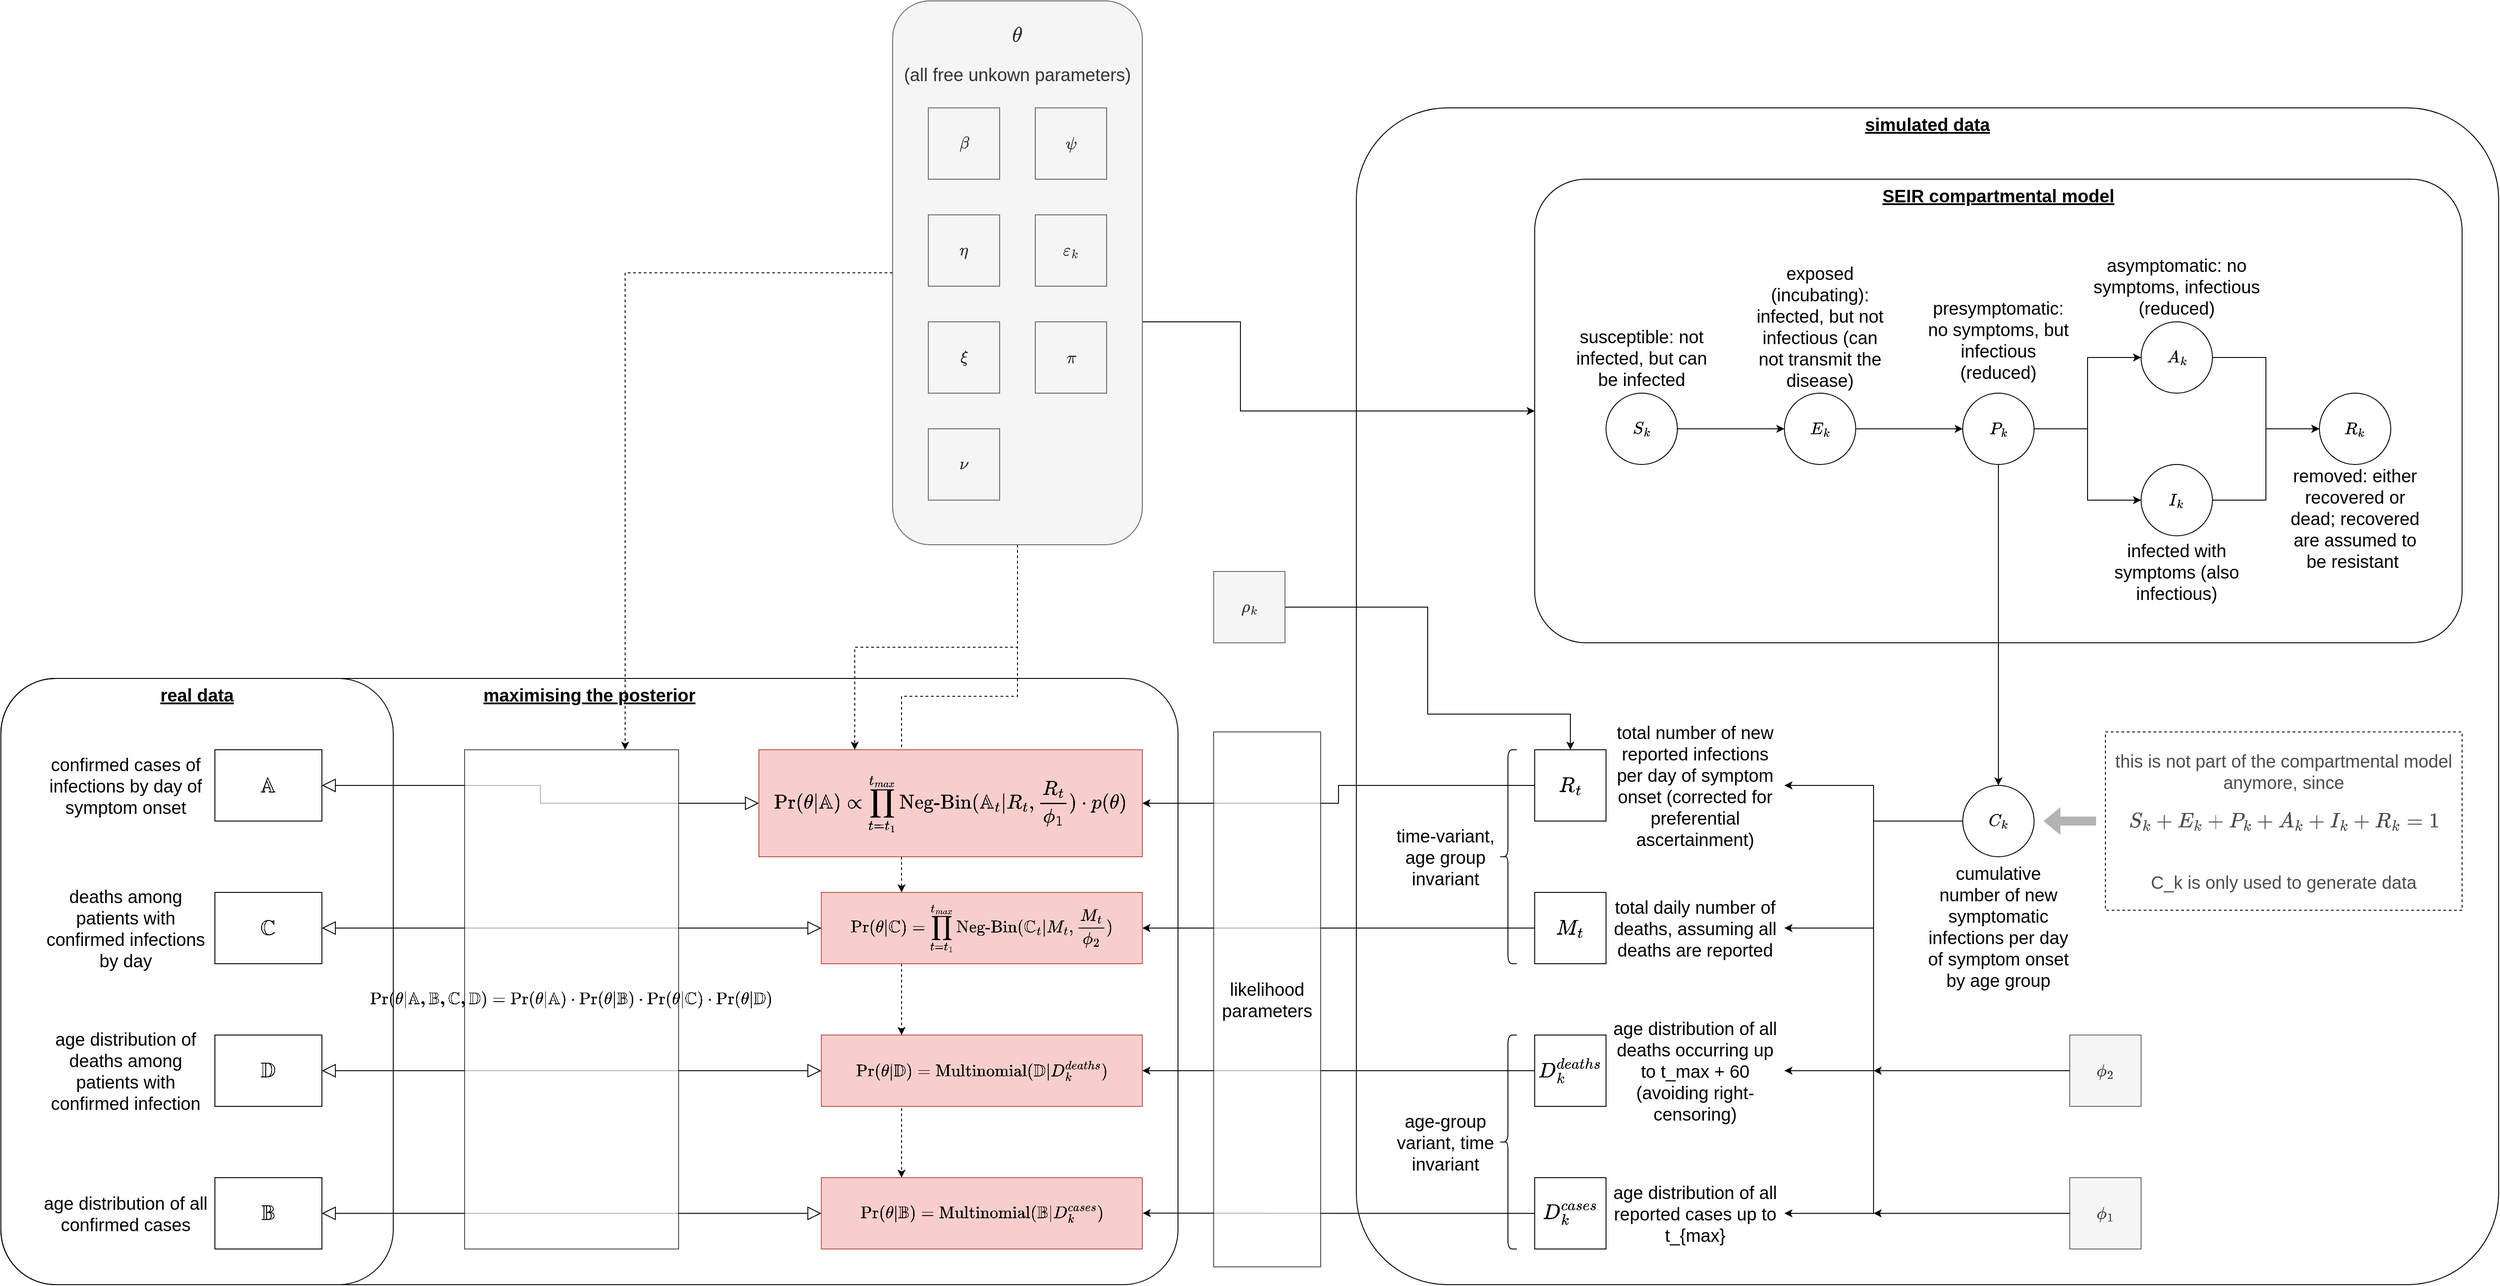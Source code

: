 <mxfile version="13.3.1" type="device"><diagram id="WM-_HWU5ha4iczzQkgcp" name="Page-1"><mxGraphModel dx="5316" dy="2770" grid="0" gridSize="10" guides="1" tooltips="1" connect="1" arrows="1" fold="1" page="0" pageScale="1" pageWidth="827" pageHeight="1169" math="1" shadow="0"><root><mxCell id="0"/><mxCell id="1" parent="0"/><mxCell id="oSj1V4NzilKRoRHE-HHd-1" value="&lt;b style=&quot;font-size: 20px&quot;&gt;&lt;u style=&quot;font-size: 20px&quot;&gt;real data&lt;/u&gt;&lt;/b&gt;" style="rounded=1;whiteSpace=wrap;html=1;verticalAlign=top;fillColor=none;fontSize=20;arcSize=14;" parent="1" vertex="1"><mxGeometry x="-2240" y="-400" width="440" height="680" as="geometry"/></mxCell><mxCell id="oSj1V4NzilKRoRHE-HHd-5" style="edgeStyle=orthogonalEdgeStyle;rounded=0;orthogonalLoop=1;jettySize=auto;html=1;exitX=0.5;exitY=1;exitDx=0;exitDy=0;fontSize=20;dashed=1;entryX=0.25;entryY=0;entryDx=0;entryDy=0;" parent="1" source="k5dMfu0cKbWw9vWfTIvT-12" target="LFrjlVo5sZ67YK8wQ7Vh-70" edge="1"><mxGeometry relative="1" as="geometry"><mxPoint x="-1090.0" y="-430.0" as="sourcePoint"/><mxPoint x="-1220" y="-310" as="targetPoint"/><Array as="points"><mxPoint x="-1100" y="-380"/><mxPoint x="-1230" y="-380"/></Array></mxGeometry></mxCell><mxCell id="oSj1V4NzilKRoRHE-HHd-6" style="edgeStyle=orthogonalEdgeStyle;rounded=0;orthogonalLoop=1;jettySize=auto;html=1;exitX=0.5;exitY=1;exitDx=0;exitDy=0;fontSize=20;dashed=1;entryX=0.25;entryY=0;entryDx=0;entryDy=0;" parent="1" source="k5dMfu0cKbWw9vWfTIvT-12" target="LFrjlVo5sZ67YK8wQ7Vh-69" edge="1"><mxGeometry relative="1" as="geometry"><mxPoint x="-1080.0" y="-420.0" as="sourcePoint"/><mxPoint x="-1210" y="-300" as="targetPoint"/><Array as="points"><mxPoint x="-1100" y="-380"/><mxPoint x="-1230" y="-380"/></Array></mxGeometry></mxCell><mxCell id="oSj1V4NzilKRoRHE-HHd-4" style="edgeStyle=orthogonalEdgeStyle;rounded=0;orthogonalLoop=1;jettySize=auto;html=1;exitX=0.5;exitY=1;exitDx=0;exitDy=0;fontSize=20;dashed=1;entryX=0.25;entryY=0;entryDx=0;entryDy=0;" parent="1" source="k5dMfu0cKbWw9vWfTIvT-12" target="LFrjlVo5sZ67YK8wQ7Vh-67" edge="1"><mxGeometry relative="1" as="geometry"><mxPoint x="-1090.0" y="-430.0" as="sourcePoint"/><mxPoint x="-1220" y="-310" as="targetPoint"/><Array as="points"><mxPoint x="-1100" y="-380"/><mxPoint x="-1230" y="-380"/></Array></mxGeometry></mxCell><mxCell id="LFrjlVo5sZ67YK8wQ7Vh-91" value="&lt;b style=&quot;font-size: 20px&quot;&gt;&lt;u style=&quot;font-size: 20px&quot;&gt;maximising the posterior&lt;/u&gt;&lt;/b&gt;" style="rounded=1;whiteSpace=wrap;html=1;verticalAlign=top;fillColor=none;fontSize=20;arcSize=9;" parent="1" vertex="1"><mxGeometry x="-2240" y="-400" width="1320" height="680" as="geometry"/></mxCell><mxCell id="LFrjlVo5sZ67YK8wQ7Vh-61" value="&lt;b style=&quot;font-size: 20px&quot;&gt;&lt;u style=&quot;font-size: 20px&quot;&gt;simulated data&lt;/u&gt;&lt;/b&gt;" style="rounded=1;whiteSpace=wrap;html=1;verticalAlign=top;fillColor=none;fontSize=20;arcSize=8;" parent="1" vertex="1"><mxGeometry x="-720" y="-1040" width="1281" height="1320" as="geometry"/></mxCell><mxCell id="LFrjlVo5sZ67YK8wQ7Vh-18" value="&lt;b style=&quot;font-size: 20px;&quot;&gt;&lt;u style=&quot;font-size: 20px;&quot;&gt;SEIR compartmental model&lt;/u&gt;&lt;/b&gt;" style="rounded=1;whiteSpace=wrap;html=1;verticalAlign=top;fillColor=none;fontSize=20;arcSize=11;" parent="1" vertex="1"><mxGeometry x="-520" y="-960" width="1040" height="520" as="geometry"/></mxCell><mxCell id="LFrjlVo5sZ67YK8wQ7Vh-19" style="edgeStyle=orthogonalEdgeStyle;rounded=0;orthogonalLoop=1;jettySize=auto;html=1;exitX=1;exitY=0.5;exitDx=0;exitDy=0;entryX=0;entryY=0.5;entryDx=0;entryDy=0;" parent="1" source="LFrjlVo5sZ67YK8wQ7Vh-20" target="LFrjlVo5sZ67YK8wQ7Vh-23" edge="1"><mxGeometry relative="1" as="geometry"/></mxCell><mxCell id="LFrjlVo5sZ67YK8wQ7Vh-20" value="$$S_k$$" style="ellipse;whiteSpace=wrap;html=1;aspect=fixed;shadow=0;labelBackgroundColor=none;fontSize=16;align=center;" parent="1" vertex="1"><mxGeometry x="-440" y="-720" width="80" height="80" as="geometry"/></mxCell><mxCell id="LFrjlVo5sZ67YK8wQ7Vh-21" style="edgeStyle=orthogonalEdgeStyle;rounded=0;orthogonalLoop=1;jettySize=auto;html=1;exitX=1;exitY=0.5;exitDx=0;exitDy=0;entryX=0;entryY=0.5;entryDx=0;entryDy=0;" parent="1" source="LFrjlVo5sZ67YK8wQ7Vh-23" target="LFrjlVo5sZ67YK8wQ7Vh-26" edge="1"><mxGeometry relative="1" as="geometry"/></mxCell><mxCell id="LFrjlVo5sZ67YK8wQ7Vh-22" style="edgeStyle=orthogonalEdgeStyle;rounded=0;orthogonalLoop=1;jettySize=auto;html=1;exitX=0.5;exitY=1;exitDx=0;exitDy=0;entryX=0.5;entryY=0;entryDx=0;entryDy=0;" parent="1" source="LFrjlVo5sZ67YK8wQ7Vh-26" target="LFrjlVo5sZ67YK8wQ7Vh-29" edge="1"><mxGeometry relative="1" as="geometry"/></mxCell><mxCell id="LFrjlVo5sZ67YK8wQ7Vh-23" value="$$E_k$$" style="ellipse;whiteSpace=wrap;html=1;aspect=fixed;shadow=0;labelBackgroundColor=none;fontSize=16;align=center;" parent="1" vertex="1"><mxGeometry x="-240" y="-720" width="80" height="80" as="geometry"/></mxCell><mxCell id="LFrjlVo5sZ67YK8wQ7Vh-24" style="edgeStyle=orthogonalEdgeStyle;rounded=0;orthogonalLoop=1;jettySize=auto;html=1;exitX=1;exitY=0.5;exitDx=0;exitDy=0;entryX=0;entryY=0.5;entryDx=0;entryDy=0;" parent="1" source="LFrjlVo5sZ67YK8wQ7Vh-26" target="LFrjlVo5sZ67YK8wQ7Vh-28" edge="1"><mxGeometry relative="1" as="geometry"/></mxCell><mxCell id="LFrjlVo5sZ67YK8wQ7Vh-25" style="edgeStyle=orthogonalEdgeStyle;rounded=0;orthogonalLoop=1;jettySize=auto;html=1;exitX=1;exitY=0.5;exitDx=0;exitDy=0;entryX=0;entryY=0.5;entryDx=0;entryDy=0;" parent="1" source="LFrjlVo5sZ67YK8wQ7Vh-26" target="LFrjlVo5sZ67YK8wQ7Vh-32" edge="1"><mxGeometry relative="1" as="geometry"/></mxCell><mxCell id="LFrjlVo5sZ67YK8wQ7Vh-26" value="$$P_k$$" style="ellipse;whiteSpace=wrap;html=1;aspect=fixed;shadow=0;labelBackgroundColor=none;fontSize=16;align=center;" parent="1" vertex="1"><mxGeometry x="-40" y="-720" width="80" height="80" as="geometry"/></mxCell><mxCell id="LFrjlVo5sZ67YK8wQ7Vh-27" style="edgeStyle=orthogonalEdgeStyle;rounded=0;orthogonalLoop=1;jettySize=auto;html=1;exitX=1;exitY=0.5;exitDx=0;exitDy=0;entryX=0;entryY=0.5;entryDx=0;entryDy=0;" parent="1" source="LFrjlVo5sZ67YK8wQ7Vh-28" target="LFrjlVo5sZ67YK8wQ7Vh-30" edge="1"><mxGeometry relative="1" as="geometry"/></mxCell><mxCell id="LFrjlVo5sZ67YK8wQ7Vh-28" value="$$A_k$$" style="ellipse;whiteSpace=wrap;html=1;aspect=fixed;shadow=0;labelBackgroundColor=none;fontSize=16;align=center;" parent="1" vertex="1"><mxGeometry x="160" y="-800" width="80" height="80" as="geometry"/></mxCell><mxCell id="LFrjlVo5sZ67YK8wQ7Vh-56" style="edgeStyle=orthogonalEdgeStyle;rounded=0;orthogonalLoop=1;jettySize=auto;html=1;exitX=0;exitY=0.5;exitDx=0;exitDy=0;fillColor=#B3B3B3;fontSize=20;fontColor=#4D4D4D;entryX=1;entryY=0.5;entryDx=0;entryDy=0;" parent="1" source="LFrjlVo5sZ67YK8wQ7Vh-29" target="LFrjlVo5sZ67YK8wQ7Vh-49" edge="1"><mxGeometry relative="1" as="geometry"><Array as="points"><mxPoint x="-140" y="-240"/><mxPoint x="-140" y="-280"/></Array></mxGeometry></mxCell><mxCell id="LFrjlVo5sZ67YK8wQ7Vh-58" style="edgeStyle=orthogonalEdgeStyle;rounded=0;orthogonalLoop=1;jettySize=auto;html=1;exitX=0;exitY=0.5;exitDx=0;exitDy=0;entryX=1;entryY=0.5;entryDx=0;entryDy=0;fillColor=#B3B3B3;fontSize=20;fontColor=#4D4D4D;" parent="1" source="LFrjlVo5sZ67YK8wQ7Vh-29" target="LFrjlVo5sZ67YK8wQ7Vh-53" edge="1"><mxGeometry relative="1" as="geometry"><Array as="points"><mxPoint x="-140" y="-240"/><mxPoint x="-140" y="-120"/></Array></mxGeometry></mxCell><mxCell id="k5dMfu0cKbWw9vWfTIvT-17" style="edgeStyle=orthogonalEdgeStyle;rounded=0;orthogonalLoop=1;jettySize=auto;html=1;exitX=0;exitY=0.5;exitDx=0;exitDy=0;entryX=1;entryY=0.5;entryDx=0;entryDy=0;fontSize=20;" parent="1" source="LFrjlVo5sZ67YK8wQ7Vh-29" target="LFrjlVo5sZ67YK8wQ7Vh-55" edge="1"><mxGeometry relative="1" as="geometry"/></mxCell><mxCell id="k5dMfu0cKbWw9vWfTIvT-18" style="edgeStyle=orthogonalEdgeStyle;rounded=0;orthogonalLoop=1;jettySize=auto;html=1;exitX=0;exitY=0.5;exitDx=0;exitDy=0;entryX=1;entryY=0.5;entryDx=0;entryDy=0;fontSize=20;" parent="1" source="LFrjlVo5sZ67YK8wQ7Vh-29" target="LFrjlVo5sZ67YK8wQ7Vh-51" edge="1"><mxGeometry relative="1" as="geometry"/></mxCell><mxCell id="LFrjlVo5sZ67YK8wQ7Vh-29" value="$$C_k$$" style="ellipse;whiteSpace=wrap;html=1;aspect=fixed;shadow=0;labelBackgroundColor=none;fontSize=16;align=center;" parent="1" vertex="1"><mxGeometry x="-40" y="-280" width="80" height="80" as="geometry"/></mxCell><mxCell id="LFrjlVo5sZ67YK8wQ7Vh-30" value="$$R_k$$" style="ellipse;whiteSpace=wrap;html=1;aspect=fixed;shadow=0;labelBackgroundColor=none;fontSize=16;align=center;" parent="1" vertex="1"><mxGeometry x="360" y="-720" width="80" height="80" as="geometry"/></mxCell><mxCell id="LFrjlVo5sZ67YK8wQ7Vh-31" style="edgeStyle=orthogonalEdgeStyle;rounded=0;orthogonalLoop=1;jettySize=auto;html=1;exitX=1;exitY=0.5;exitDx=0;exitDy=0;entryX=0;entryY=0.5;entryDx=0;entryDy=0;" parent="1" source="LFrjlVo5sZ67YK8wQ7Vh-32" target="LFrjlVo5sZ67YK8wQ7Vh-30" edge="1"><mxGeometry relative="1" as="geometry"/></mxCell><mxCell id="LFrjlVo5sZ67YK8wQ7Vh-32" value="$$I_k$$" style="ellipse;whiteSpace=wrap;html=1;aspect=fixed;shadow=0;labelBackgroundColor=none;fontSize=16;align=center;" parent="1" vertex="1"><mxGeometry x="160" y="-640" width="80" height="80" as="geometry"/></mxCell><mxCell id="LFrjlVo5sZ67YK8wQ7Vh-33" value="susceptible: not infected, but can be infected" style="text;html=1;strokeColor=none;fillColor=none;align=center;verticalAlign=middle;whiteSpace=wrap;rounded=0;fontSize=20;" parent="1" vertex="1"><mxGeometry x="-480" y="-800" width="160" height="80" as="geometry"/></mxCell><mxCell id="LFrjlVo5sZ67YK8wQ7Vh-34" value="exposed (incubating): infected, but not infectious (can not transmit the disease)" style="text;html=1;strokeColor=none;fillColor=none;align=center;verticalAlign=middle;whiteSpace=wrap;rounded=0;fontSize=20;" parent="1" vertex="1"><mxGeometry x="-280" y="-870" width="160" height="150" as="geometry"/></mxCell><mxCell id="LFrjlVo5sZ67YK8wQ7Vh-35" value="presymptomatic: no symptoms, but infectious (reduced)" style="text;html=1;strokeColor=none;fillColor=none;align=center;verticalAlign=middle;whiteSpace=wrap;rounded=0;fontSize=20;" parent="1" vertex="1"><mxGeometry x="-80" y="-840" width="160" height="120" as="geometry"/></mxCell><mxCell id="LFrjlVo5sZ67YK8wQ7Vh-36" value="asymptomatic: no symptoms, infectious (reduced)" style="text;html=1;strokeColor=none;fillColor=none;align=center;verticalAlign=middle;whiteSpace=wrap;rounded=0;fontSize=20;" parent="1" vertex="1"><mxGeometry x="100" y="-880" width="200" height="80" as="geometry"/></mxCell><mxCell id="LFrjlVo5sZ67YK8wQ7Vh-39" value="infected with symptoms (also infectious)" style="text;html=1;strokeColor=none;fillColor=none;align=center;verticalAlign=middle;whiteSpace=wrap;rounded=0;fontSize=20;" parent="1" vertex="1"><mxGeometry x="120" y="-560" width="160" height="80" as="geometry"/></mxCell><mxCell id="LFrjlVo5sZ67YK8wQ7Vh-42" value="removed: either recovered or dead; recovered are assumed to be resistant&amp;nbsp;" style="text;html=1;strokeColor=none;fillColor=none;align=center;verticalAlign=middle;whiteSpace=wrap;rounded=0;fontSize=20;" parent="1" vertex="1"><mxGeometry x="320" y="-640" width="160" height="120" as="geometry"/></mxCell><mxCell id="LFrjlVo5sZ67YK8wQ7Vh-43" value="cumulative number of new symptomatic infections per day of symptom onset by age group" style="text;whiteSpace=wrap;html=1;fontSize=20;align=center;" parent="1" vertex="1"><mxGeometry x="-80" y="-200" width="160" height="160" as="geometry"/></mxCell><mxCell id="LFrjlVo5sZ67YK8wQ7Vh-44" value="this is not part of the compartmental model anymore, since&lt;br&gt;$$S_k + E_k + P_k + A_k + I_k + R_k= 1$$&lt;br&gt;C_k is only used to generate data" style="text;html=1;strokeColor=#000000;fillColor=none;align=center;verticalAlign=middle;whiteSpace=wrap;rounded=0;fontSize=20;dashed=1;fontColor=#4D4D4D;" parent="1" vertex="1"><mxGeometry x="120" y="-340" width="400" height="200" as="geometry"/></mxCell><mxCell id="LFrjlVo5sZ67YK8wQ7Vh-46" value="" style="shape=flexArrow;endArrow=classic;html=1;fontSize=20;fontColor=#4D4D4D;strokeColor=none;fillColor=#B3B3B3;" parent="1" edge="1"><mxGeometry width="50" height="50" relative="1" as="geometry"><mxPoint x="110" y="-240" as="sourcePoint"/><mxPoint x="50" y="-240" as="targetPoint"/></mxGeometry></mxCell><mxCell id="LFrjlVo5sZ67YK8wQ7Vh-72" style="edgeStyle=orthogonalEdgeStyle;rounded=0;orthogonalLoop=1;jettySize=auto;html=1;exitX=0;exitY=0.5;exitDx=0;exitDy=0;entryX=1;entryY=0.5;entryDx=0;entryDy=0;fillColor=#B3B3B3;fontSize=20;fontColor=#000000;" parent="1" source="LFrjlVo5sZ67YK8wQ7Vh-48" target="LFrjlVo5sZ67YK8wQ7Vh-68" edge="1"><mxGeometry relative="1" as="geometry"/></mxCell><mxCell id="LFrjlVo5sZ67YK8wQ7Vh-48" value="$$R_t$$" style="rounded=0;whiteSpace=wrap;html=1;fontSize=20;align=center;" parent="1" vertex="1"><mxGeometry x="-520" y="-320" width="80" height="80" as="geometry"/></mxCell><mxCell id="LFrjlVo5sZ67YK8wQ7Vh-49" value="total number of new reported infections per day of symptom onset (corrected for preferential ascertainment)" style="text;whiteSpace=wrap;html=1;fontSize=20;align=center;verticalAlign=middle;" parent="1" vertex="1"><mxGeometry x="-440" y="-360" width="200" height="160" as="geometry"/></mxCell><mxCell id="k5dMfu0cKbWw9vWfTIvT-19" style="edgeStyle=orthogonalEdgeStyle;rounded=0;orthogonalLoop=1;jettySize=auto;html=1;exitX=0;exitY=0.5;exitDx=0;exitDy=0;entryX=0.97;entryY=0.882;entryDx=0;entryDy=0;entryPerimeter=0;fontSize=20;" parent="1" source="LFrjlVo5sZ67YK8wQ7Vh-50" target="LFrjlVo5sZ67YK8wQ7Vh-91" edge="1"><mxGeometry relative="1" as="geometry"/></mxCell><mxCell id="LFrjlVo5sZ67YK8wQ7Vh-50" value="$$D_k^{cases}$$" style="rounded=0;whiteSpace=wrap;html=1;fontSize=20;align=center;" parent="1" vertex="1"><mxGeometry x="-520" y="160" width="80" height="80" as="geometry"/></mxCell><mxCell id="LFrjlVo5sZ67YK8wQ7Vh-51" value="age distribution of all reported cases up to t_{max}" style="text;whiteSpace=wrap;html=1;fontSize=20;align=center;verticalAlign=middle;" parent="1" vertex="1"><mxGeometry x="-440" y="120" width="200" height="160" as="geometry"/></mxCell><mxCell id="LFrjlVo5sZ67YK8wQ7Vh-73" style="edgeStyle=orthogonalEdgeStyle;rounded=0;orthogonalLoop=1;jettySize=auto;html=1;exitX=0;exitY=0.5;exitDx=0;exitDy=0;entryX=1;entryY=0.5;entryDx=0;entryDy=0;fillColor=#B3B3B3;fontSize=20;fontColor=#000000;" parent="1" source="LFrjlVo5sZ67YK8wQ7Vh-52" target="LFrjlVo5sZ67YK8wQ7Vh-67" edge="1"><mxGeometry relative="1" as="geometry"/></mxCell><mxCell id="LFrjlVo5sZ67YK8wQ7Vh-52" value="$$M_t$$" style="rounded=0;whiteSpace=wrap;html=1;fontSize=20;align=center;" parent="1" vertex="1"><mxGeometry x="-520" y="-160" width="80" height="80" as="geometry"/></mxCell><mxCell id="LFrjlVo5sZ67YK8wQ7Vh-53" value="total daily number of deaths, assuming all deaths are reported" style="text;whiteSpace=wrap;html=1;fontSize=20;align=center;verticalAlign=middle;" parent="1" vertex="1"><mxGeometry x="-440" y="-200" width="200" height="160" as="geometry"/></mxCell><mxCell id="k5dMfu0cKbWw9vWfTIvT-21" style="edgeStyle=orthogonalEdgeStyle;rounded=0;orthogonalLoop=1;jettySize=auto;html=1;exitX=0;exitY=0.5;exitDx=0;exitDy=0;entryX=1;entryY=0.5;entryDx=0;entryDy=0;fontSize=20;" parent="1" source="LFrjlVo5sZ67YK8wQ7Vh-54" target="LFrjlVo5sZ67YK8wQ7Vh-70" edge="1"><mxGeometry relative="1" as="geometry"/></mxCell><mxCell id="LFrjlVo5sZ67YK8wQ7Vh-54" value="$$D_k^{deaths}$$" style="rounded=0;whiteSpace=wrap;html=1;fontSize=20;align=center;" parent="1" vertex="1"><mxGeometry x="-520" width="80" height="80" as="geometry"/></mxCell><mxCell id="LFrjlVo5sZ67YK8wQ7Vh-55" value="age distribution of all deaths occurring up to t_max + 60 (avoiding right-censoring)" style="text;whiteSpace=wrap;html=1;fontSize=20;align=center;verticalAlign=middle;spacingTop=2;spacingLeft=2;spacingBottom=2;spacingRight=2;" parent="1" vertex="1"><mxGeometry x="-440" y="-40" width="200" height="160" as="geometry"/></mxCell><mxCell id="LFrjlVo5sZ67YK8wQ7Vh-62" value="" style="shape=curlyBracket;whiteSpace=wrap;html=1;rounded=1;strokeColor=#000000;fillColor=none;fontSize=20;fontColor=#4D4D4D;align=center;" parent="1" vertex="1"><mxGeometry x="-560" y="-320" width="20" height="240" as="geometry"/></mxCell><mxCell id="LFrjlVo5sZ67YK8wQ7Vh-63" value="time-variant, age group invariant" style="text;html=1;strokeColor=none;fillColor=none;align=center;verticalAlign=middle;whiteSpace=wrap;rounded=0;fontSize=20;fontColor=#000000;" parent="1" vertex="1"><mxGeometry x="-680" y="-320" width="120" height="240" as="geometry"/></mxCell><mxCell id="LFrjlVo5sZ67YK8wQ7Vh-64" value="" style="shape=curlyBracket;whiteSpace=wrap;html=1;rounded=1;strokeColor=#000000;fillColor=none;fontSize=20;fontColor=#4D4D4D;align=center;" parent="1" vertex="1"><mxGeometry x="-560" width="20" height="240" as="geometry"/></mxCell><mxCell id="LFrjlVo5sZ67YK8wQ7Vh-65" value="age-group variant, time invariant" style="text;html=1;strokeColor=none;fillColor=none;align=center;verticalAlign=middle;whiteSpace=wrap;rounded=0;fontSize=20;fontColor=#000000;" parent="1" vertex="1"><mxGeometry x="-680" width="120" height="240" as="geometry"/></mxCell><mxCell id="LFrjlVo5sZ67YK8wQ7Vh-67" value="$$\text{Pr}(\theta|\mathbb{C}) = \prod_{t = t_1}^{t_{max}}\text{Neg-Bin}(\mathbb{C}_t|M_t, \frac{M_t}{\phi_2})$$" style="rounded=0;whiteSpace=wrap;html=1;shadow=0;labelBackgroundColor=none;strokeColor=#b85450;strokeWidth=1;fillColor=#f8cecc;fontSize=16;align=center;" parent="1" vertex="1"><mxGeometry x="-1320" y="-160" width="360" height="80" as="geometry"/></mxCell><mxCell id="LFrjlVo5sZ67YK8wQ7Vh-68" value="$$\text{Pr}(\theta|\mathbb{A}) \propto&lt;br style=&quot;font-size: 19px;&quot;&gt;&amp;nbsp;\prod_{t = t_1}^{t_{max}}\text{Neg-Bin}(\mathbb{A}_t|R_t, \frac{R_t}{\phi_1})\cdot p(\theta)$$" style="rounded=0;whiteSpace=wrap;html=1;shadow=0;labelBackgroundColor=none;strokeColor=#b85450;strokeWidth=1;fillColor=#f8cecc;fontSize=19;align=center;" parent="1" vertex="1"><mxGeometry x="-1390" y="-320" width="430" height="120" as="geometry"/></mxCell><mxCell id="LFrjlVo5sZ67YK8wQ7Vh-84" style="edgeStyle=orthogonalEdgeStyle;rounded=0;orthogonalLoop=1;jettySize=auto;html=1;exitX=0;exitY=0.5;exitDx=0;exitDy=0;entryX=1;entryY=0.5;entryDx=0;entryDy=0;startArrow=block;startFill=0;startSize=13;endArrow=block;endFill=0;endSize=13;fillColor=#B3B3B3;fontSize=20;fontColor=#000000;" parent="1" source="LFrjlVo5sZ67YK8wQ7Vh-69" target="LFrjlVo5sZ67YK8wQ7Vh-81" edge="1"><mxGeometry relative="1" as="geometry"/></mxCell><mxCell id="LFrjlVo5sZ67YK8wQ7Vh-69" value="$$\text{Pr}(\theta|\mathbb{B}) = \text{Multinomial}(\mathbb{B}|D_k^{cases})$$" style="rounded=0;whiteSpace=wrap;html=1;shadow=0;labelBackgroundColor=none;strokeColor=#b85450;strokeWidth=1;fillColor=#f8cecc;fontSize=16;align=center;" parent="1" vertex="1"><mxGeometry x="-1320" y="160" width="360" height="80" as="geometry"/></mxCell><mxCell id="LFrjlVo5sZ67YK8wQ7Vh-70" value="$$\text{Pr}(\theta|\mathbb{D}) = \text{Multinomial}(\mathbb{D}|D_k^{deaths})$$" style="rounded=0;whiteSpace=wrap;html=1;shadow=0;labelBackgroundColor=none;strokeColor=#b85450;strokeWidth=1;fillColor=#f8cecc;fontSize=16;align=center;" parent="1" vertex="1"><mxGeometry x="-1320" width="360" height="80" as="geometry"/></mxCell><mxCell id="LFrjlVo5sZ67YK8wQ7Vh-71" value="likelihood parameters" style="rounded=0;whiteSpace=wrap;html=1;strokeColor=#000000;fillColor=#ffffff;fontSize=20;fontColor=#000000;align=center;opacity=70;" parent="1" vertex="1"><mxGeometry x="-880" y="-340" width="120" height="600" as="geometry"/></mxCell><mxCell id="LFrjlVo5sZ67YK8wQ7Vh-77" value="confirmed cases of infections by day of symptom onset" style="text;html=1;strokeColor=none;fillColor=none;align=center;verticalAlign=middle;whiteSpace=wrap;rounded=0;fontSize=20;fontColor=#000000;" parent="1" vertex="1"><mxGeometry x="-2200" y="-360" width="200" height="160" as="geometry"/></mxCell><mxCell id="LFrjlVo5sZ67YK8wQ7Vh-83" style="edgeStyle=orthogonalEdgeStyle;rounded=0;orthogonalLoop=1;jettySize=auto;html=1;exitX=1;exitY=0.5;exitDx=0;exitDy=0;fillColor=#B3B3B3;fontSize=20;fontColor=#000000;startArrow=block;startFill=0;endArrow=block;endFill=0;endSize=13;startSize=13;" parent="1" source="LFrjlVo5sZ67YK8wQ7Vh-78" target="LFrjlVo5sZ67YK8wQ7Vh-68" edge="1"><mxGeometry relative="1" as="geometry"/></mxCell><mxCell id="LFrjlVo5sZ67YK8wQ7Vh-78" value="&#10;&#10;&lt;!--StartFragment--&gt;&lt;span style=&quot;font-family: Helvetica; font-size: 20px; font-style: normal; font-variant-ligatures: normal; font-variant-caps: normal; font-weight: 400; letter-spacing: normal; orphans: 2; text-align: center; text-indent: 0px; text-transform: none; widows: 2; word-spacing: 0px; -webkit-text-stroke-width: 0px; background-color: rgb(248, 249, 250); text-decoration-style: initial; text-decoration-color: initial; float: none; display: inline !important;&quot;&gt;$$\mathbb{A}$$&lt;/span&gt;&lt;!--EndFragment--&gt;&#10;&#10;" style="rounded=0;whiteSpace=wrap;html=1;strokeColor=#000000;fillColor=#ffffff;fontSize=20;fontColor=#000000;align=center;" parent="1" vertex="1"><mxGeometry x="-2000" y="-320" width="120" height="80" as="geometry"/></mxCell><mxCell id="LFrjlVo5sZ67YK8wQ7Vh-80" value="age distribution of all confirmed cases" style="text;html=1;strokeColor=none;fillColor=none;align=center;verticalAlign=middle;whiteSpace=wrap;rounded=0;fontSize=20;fontColor=#000000;" parent="1" vertex="1"><mxGeometry x="-2200" y="120" width="200" height="160" as="geometry"/></mxCell><mxCell id="LFrjlVo5sZ67YK8wQ7Vh-81" value="&lt;span style=&quot;font-family: &amp;#34;helvetica&amp;#34; ; font-size: 20px ; font-style: normal ; font-weight: 400 ; letter-spacing: normal ; text-align: center ; text-indent: 0px ; text-transform: none ; word-spacing: 0px ; background-color: rgb(248 , 249 , 250) ; float: none ; display: inline&quot;&gt;$$\mathbb{B}$$&lt;/span&gt;" style="rounded=0;whiteSpace=wrap;html=1;strokeColor=#000000;fillColor=#ffffff;fontSize=20;fontColor=#000000;align=center;" parent="1" vertex="1"><mxGeometry x="-2000" y="160" width="120" height="80" as="geometry"/></mxCell><mxCell id="LFrjlVo5sZ67YK8wQ7Vh-85" style="edgeStyle=orthogonalEdgeStyle;rounded=0;orthogonalLoop=1;jettySize=auto;html=1;entryX=1;entryY=0.5;entryDx=0;entryDy=0;startArrow=block;startFill=0;startSize=13;endArrow=block;endFill=0;endSize=13;fillColor=#B3B3B3;fontSize=20;fontColor=#000000;exitX=0;exitY=0.5;exitDx=0;exitDy=0;" parent="1" source="LFrjlVo5sZ67YK8wQ7Vh-70" target="LFrjlVo5sZ67YK8wQ7Vh-87" edge="1"><mxGeometry relative="1" as="geometry"><mxPoint x="-1360" y="40" as="sourcePoint"/></mxGeometry></mxCell><mxCell id="LFrjlVo5sZ67YK8wQ7Vh-86" value="age distribution of deaths among patients with confirmed infection" style="text;html=1;strokeColor=none;fillColor=none;align=center;verticalAlign=middle;whiteSpace=wrap;rounded=0;fontSize=20;fontColor=#000000;" parent="1" vertex="1"><mxGeometry x="-2200" y="-40" width="200" height="160" as="geometry"/></mxCell><mxCell id="LFrjlVo5sZ67YK8wQ7Vh-87" value="&lt;span style=&quot;font-family: &amp;#34;helvetica&amp;#34; ; font-size: 20px ; font-style: normal ; font-weight: 400 ; letter-spacing: normal ; text-align: center ; text-indent: 0px ; text-transform: none ; word-spacing: 0px ; background-color: rgb(248 , 249 , 250) ; float: none ; display: inline&quot;&gt;$$\mathbb{D}$$&lt;/span&gt;" style="rounded=0;whiteSpace=wrap;html=1;strokeColor=#000000;fillColor=#ffffff;fontSize=20;fontColor=#000000;align=center;" parent="1" vertex="1"><mxGeometry x="-2000" width="120" height="80" as="geometry"/></mxCell><mxCell id="LFrjlVo5sZ67YK8wQ7Vh-88" style="edgeStyle=orthogonalEdgeStyle;rounded=0;orthogonalLoop=1;jettySize=auto;html=1;entryX=1;entryY=0.5;entryDx=0;entryDy=0;startArrow=block;startFill=0;startSize=13;endArrow=block;endFill=0;endSize=13;fillColor=#B3B3B3;fontSize=20;fontColor=#000000;exitX=0;exitY=0.5;exitDx=0;exitDy=0;" parent="1" source="LFrjlVo5sZ67YK8wQ7Vh-67" target="LFrjlVo5sZ67YK8wQ7Vh-90" edge="1"><mxGeometry relative="1" as="geometry"><mxPoint x="-1400" y="-110" as="sourcePoint"/></mxGeometry></mxCell><mxCell id="LFrjlVo5sZ67YK8wQ7Vh-89" value="deaths among patients with confirmed infections by day" style="text;html=1;strokeColor=none;fillColor=none;align=center;verticalAlign=middle;whiteSpace=wrap;rounded=0;fontSize=20;fontColor=#000000;" parent="1" vertex="1"><mxGeometry x="-2200" y="-200" width="200" height="160" as="geometry"/></mxCell><mxCell id="LFrjlVo5sZ67YK8wQ7Vh-90" value="&lt;span style=&quot;font-family: &amp;#34;helvetica&amp;#34; ; font-size: 20px ; font-style: normal ; font-weight: 400 ; letter-spacing: normal ; text-align: center ; text-indent: 0px ; text-transform: none ; word-spacing: 0px ; background-color: rgb(248 , 249 , 250) ; float: none ; display: inline&quot;&gt;$$\mathbb{C}$$&lt;/span&gt;" style="rounded=0;whiteSpace=wrap;html=1;strokeColor=#000000;fillColor=#ffffff;fontSize=20;fontColor=#000000;align=center;" parent="1" vertex="1"><mxGeometry x="-2000" y="-160" width="120" height="80" as="geometry"/></mxCell><mxCell id="LFrjlVo5sZ67YK8wQ7Vh-92" value="&lt;span style=&quot;font-family: &amp;#34;helvetica&amp;#34; ; font-size: 16px ; font-style: normal ; font-weight: 400 ; letter-spacing: normal ; text-align: center ; text-indent: 0px ; text-transform: none ; word-spacing: 0px ; background-color: rgb(248 , 249 , 250) ; float: none ; display: inline&quot;&gt;$$\text{Pr}(\theta|\mathbb{A, B, C, D}) = \\ \text{Pr}(\theta|\mathbb{A}) \cdot \\ \text{Pr}(\theta|\mathbb{B}) \cdot&amp;nbsp; \\ \text{Pr}(\theta|\mathbb{C}) \cdot\\ \text{Pr}(\theta|\mathbb{D})&lt;br&gt;$$&lt;/span&gt;" style="rounded=0;whiteSpace=wrap;html=1;strokeColor=#000000;fillColor=#ffffff;fontSize=20;fontColor=#000000;align=center;opacity=70;" parent="1" vertex="1"><mxGeometry x="-1720" y="-320" width="240" height="560" as="geometry"/></mxCell><mxCell id="k5dMfu0cKbWw9vWfTIvT-14" style="edgeStyle=orthogonalEdgeStyle;rounded=0;orthogonalLoop=1;jettySize=auto;html=1;exitX=0;exitY=0.5;exitDx=0;exitDy=0;fontSize=20;dashed=1;entryX=0.75;entryY=0;entryDx=0;entryDy=0;" parent="1" source="k5dMfu0cKbWw9vWfTIvT-12" target="LFrjlVo5sZ67YK8wQ7Vh-92" edge="1"><mxGeometry relative="1" as="geometry"/></mxCell><mxCell id="k5dMfu0cKbWw9vWfTIvT-16" style="edgeStyle=orthogonalEdgeStyle;rounded=0;orthogonalLoop=1;jettySize=auto;html=1;exitX=1;exitY=0.5;exitDx=0;exitDy=0;entryX=0;entryY=0.5;entryDx=0;entryDy=0;fontSize=20;" parent="1" source="k5dMfu0cKbWw9vWfTIvT-12" target="LFrjlVo5sZ67YK8wQ7Vh-18" edge="1"><mxGeometry relative="1" as="geometry"><Array as="points"><mxPoint x="-850" y="-800"/><mxPoint x="-850" y="-700"/></Array></mxGeometry></mxCell><mxCell id="oSj1V4NzilKRoRHE-HHd-3" style="edgeStyle=orthogonalEdgeStyle;rounded=0;orthogonalLoop=1;jettySize=auto;html=1;exitX=0.5;exitY=1;exitDx=0;exitDy=0;fontSize=20;dashed=1;entryX=0.25;entryY=0;entryDx=0;entryDy=0;" parent="1" source="k5dMfu0cKbWw9vWfTIvT-12" target="LFrjlVo5sZ67YK8wQ7Vh-68" edge="1"><mxGeometry relative="1" as="geometry"><mxPoint x="-1230" y="-790.0" as="sourcePoint"/><mxPoint x="-1530" y="-310" as="targetPoint"/></mxGeometry></mxCell><mxCell id="OuN469A1Q5F8nkJ2wCmx-4" style="edgeStyle=orthogonalEdgeStyle;rounded=0;orthogonalLoop=1;jettySize=auto;html=1;exitX=1;exitY=0.5;exitDx=0;exitDy=0;" parent="1" source="OuN469A1Q5F8nkJ2wCmx-1" target="LFrjlVo5sZ67YK8wQ7Vh-48" edge="1"><mxGeometry relative="1" as="geometry"><Array as="points"><mxPoint x="-640" y="-480"/><mxPoint x="-640" y="-360"/><mxPoint x="-480" y="-360"/></Array></mxGeometry></mxCell><mxCell id="OuN469A1Q5F8nkJ2wCmx-1" value="$$\rho_k$$" style="rounded=0;whiteSpace=wrap;html=1;fillColor=#f5f5f5;strokeColor=#666666;fontColor=#333333;fontSize=16;" parent="1" vertex="1"><mxGeometry x="-880" y="-520" width="80" height="80" as="geometry"/></mxCell><mxCell id="k5dMfu0cKbWw9vWfTIvT-11" value="$$\phi_2$$" style="rounded=0;whiteSpace=wrap;html=1;fillColor=#f5f5f5;strokeColor=#666666;fontColor=#333333;fontSize=16;" parent="1" vertex="1"><mxGeometry x="80" width="80" height="80" as="geometry"/></mxCell><mxCell id="k5dMfu0cKbWw9vWfTIvT-10" value="$$\phi_1$$" style="rounded=0;whiteSpace=wrap;html=1;fillColor=#f5f5f5;strokeColor=#666666;fontColor=#333333;fontSize=16;" parent="1" vertex="1"><mxGeometry x="80" y="160" width="80" height="80" as="geometry"/></mxCell><mxCell id="OuN469A1Q5F8nkJ2wCmx-7" value="" style="endArrow=classic;html=1;exitX=0;exitY=0.5;exitDx=0;exitDy=0;" parent="1" source="k5dMfu0cKbWw9vWfTIvT-10" edge="1"><mxGeometry width="50" height="50" relative="1" as="geometry"><mxPoint x="-110" y="240" as="sourcePoint"/><mxPoint x="-140" y="200" as="targetPoint"/></mxGeometry></mxCell><mxCell id="OuN469A1Q5F8nkJ2wCmx-8" value="" style="endArrow=classic;html=1;exitX=0;exitY=0.5;exitDx=0;exitDy=0;" parent="1" edge="1"><mxGeometry width="50" height="50" relative="1" as="geometry"><mxPoint x="80" y="40" as="sourcePoint"/><mxPoint x="-140" y="40" as="targetPoint"/></mxGeometry></mxCell><mxCell id="OuN469A1Q5F8nkJ2wCmx-9" value="" style="group" parent="1" vertex="1" connectable="0"><mxGeometry x="-1240" y="-1160" width="280" height="610" as="geometry"/></mxCell><mxCell id="k5dMfu0cKbWw9vWfTIvT-12" value="$$\theta$$ (all free unkown parameters)" style="rounded=1;whiteSpace=wrap;html=1;fontSize=20;fillColor=#f5f5f5;strokeColor=#666666;fontColor=#333333;labelPosition=center;verticalLabelPosition=middle;align=center;verticalAlign=top;" parent="OuN469A1Q5F8nkJ2wCmx-9" vertex="1"><mxGeometry width="280" height="610" as="geometry"/></mxCell><mxCell id="k5dMfu0cKbWw9vWfTIvT-2" value="$$\beta$$" style="rounded=0;whiteSpace=wrap;html=1;fillColor=#f5f5f5;strokeColor=#666666;fontColor=#333333;fontSize=16;" parent="OuN469A1Q5F8nkJ2wCmx-9" vertex="1"><mxGeometry x="40" y="120" width="80" height="80" as="geometry"/></mxCell><mxCell id="k5dMfu0cKbWw9vWfTIvT-3" value="$$\eta$$" style="rounded=0;whiteSpace=wrap;html=1;fillColor=#f5f5f5;strokeColor=#666666;fontColor=#333333;fontSize=16;" parent="OuN469A1Q5F8nkJ2wCmx-9" vertex="1"><mxGeometry x="40" y="240" width="80" height="80" as="geometry"/></mxCell><mxCell id="k5dMfu0cKbWw9vWfTIvT-4" value="$$\xi$$" style="rounded=0;whiteSpace=wrap;html=1;fillColor=#f5f5f5;strokeColor=#666666;fontColor=#333333;fontSize=16;" parent="OuN469A1Q5F8nkJ2wCmx-9" vertex="1"><mxGeometry x="40" y="360" width="80" height="80" as="geometry"/></mxCell><mxCell id="k5dMfu0cKbWw9vWfTIvT-5" value="$$\nu$$" style="rounded=0;whiteSpace=wrap;html=1;fillColor=#f5f5f5;strokeColor=#666666;fontColor=#333333;fontSize=16;" parent="OuN469A1Q5F8nkJ2wCmx-9" vertex="1"><mxGeometry x="40" y="480" width="80" height="80" as="geometry"/></mxCell><mxCell id="k5dMfu0cKbWw9vWfTIvT-6" value="$$\psi$$" style="rounded=0;whiteSpace=wrap;html=1;fillColor=#f5f5f5;strokeColor=#666666;fontColor=#333333;fontSize=16;" parent="OuN469A1Q5F8nkJ2wCmx-9" vertex="1"><mxGeometry x="160" y="120" width="80" height="80" as="geometry"/></mxCell><mxCell id="k5dMfu0cKbWw9vWfTIvT-7" value="$$\varepsilon_k$$" style="rounded=0;whiteSpace=wrap;html=1;fillColor=#f5f5f5;strokeColor=#666666;fontColor=#333333;fontSize=16;" parent="OuN469A1Q5F8nkJ2wCmx-9" vertex="1"><mxGeometry x="160" y="240" width="80" height="80" as="geometry"/></mxCell><mxCell id="k5dMfu0cKbWw9vWfTIvT-9" value="$$\pi$$" style="rounded=0;whiteSpace=wrap;html=1;fillColor=#f5f5f5;strokeColor=#666666;fontColor=#333333;fontSize=16;" parent="OuN469A1Q5F8nkJ2wCmx-9" vertex="1"><mxGeometry x="160" y="360" width="80" height="80" as="geometry"/></mxCell></root></mxGraphModel></diagram></mxfile>